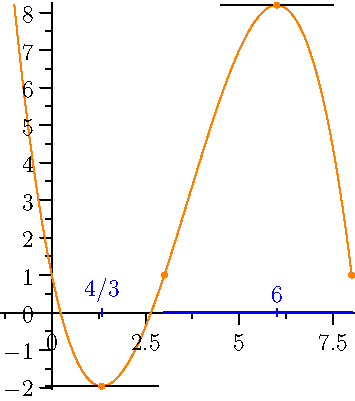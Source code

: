import graph;

size(0,200);

real g(real x) { return -0.2x^3 + 2.2x^2-4.8x + 1; }

draw(graph(g,-1,3),orange);
draw((4.0/3-1.5,g(4.0/3))--(4.0/3+1.5,g(4.0/3)),black);
dot((4.0/3,g(4.0/3)),orange);
draw((4.0/3,-0.1)--(4.0/3,0.1),blue);
label("$4/3$",((4.0/3),0.1),N,blue);

draw(graph(g,3,8),orange);
dot((3,g(3)),orange);
dot((8,g(8)),orange);

draw((6-1.5,g(6))--(6+1.5,g(6)),black);
dot((6,g(6)),orange);
draw((6,-0.1)--(6,0.1),blue);
label("$6$",(6,0.1),N,blue);

draw((3,0)--(8,0),blue+1.0);

xaxis(RightTicks);
yaxis(LeftTicks);
